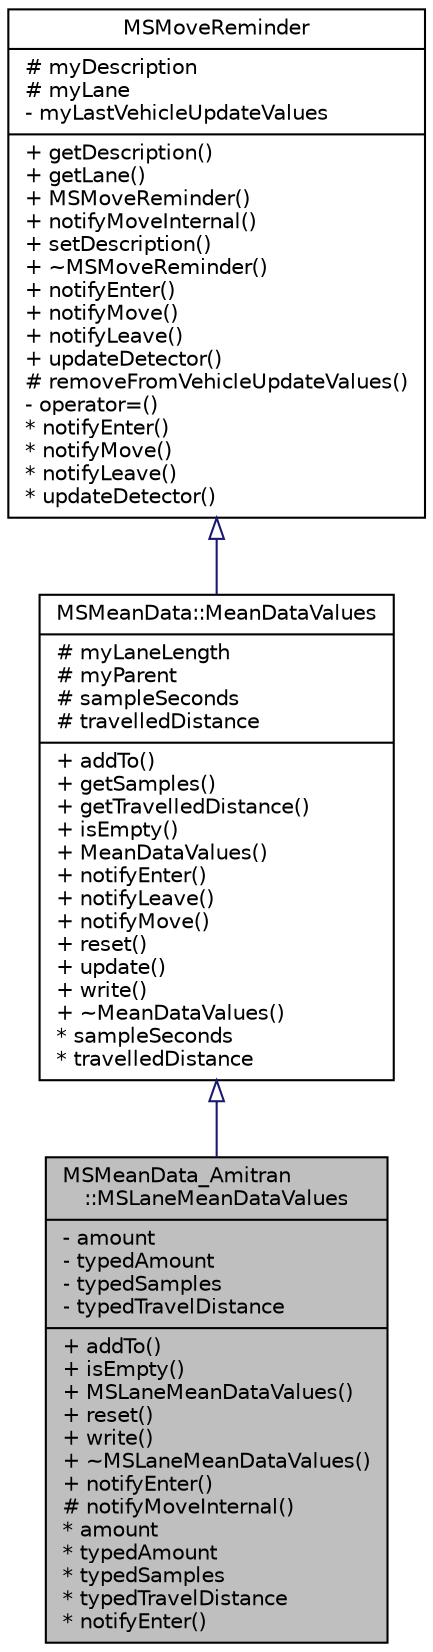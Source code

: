digraph "MSMeanData_Amitran::MSLaneMeanDataValues"
{
  edge [fontname="Helvetica",fontsize="10",labelfontname="Helvetica",labelfontsize="10"];
  node [fontname="Helvetica",fontsize="10",shape=record];
  Node0 [label="{MSMeanData_Amitran\l::MSLaneMeanDataValues\n|- amount\l- typedAmount\l- typedSamples\l- typedTravelDistance\l|+ addTo()\l+ isEmpty()\l+ MSLaneMeanDataValues()\l+ reset()\l+ write()\l+ ~MSLaneMeanDataValues()\l+ notifyEnter()\l# notifyMoveInternal()\l* amount\l* typedAmount\l* typedSamples\l* typedTravelDistance\l* notifyEnter()\l}",height=0.2,width=0.4,color="black", fillcolor="grey75", style="filled", fontcolor="black"];
  Node1 -> Node0 [dir="back",color="midnightblue",fontsize="10",style="solid",arrowtail="onormal",fontname="Helvetica"];
  Node1 [label="{MSMeanData::MeanDataValues\n|# myLaneLength\l# myParent\l# sampleSeconds\l# travelledDistance\l|+ addTo()\l+ getSamples()\l+ getTravelledDistance()\l+ isEmpty()\l+ MeanDataValues()\l+ notifyEnter()\l+ notifyLeave()\l+ notifyMove()\l+ reset()\l+ update()\l+ write()\l+ ~MeanDataValues()\l* sampleSeconds\l* travelledDistance\l}",height=0.2,width=0.4,color="black", fillcolor="white", style="filled",URL="$d3/d7c/class_m_s_mean_data_1_1_mean_data_values.html",tooltip="Data structure for mean (aggregated) edge/lane values. "];
  Node2 -> Node1 [dir="back",color="midnightblue",fontsize="10",style="solid",arrowtail="onormal",fontname="Helvetica"];
  Node2 [label="{MSMoveReminder\n|# myDescription\l# myLane\l- myLastVehicleUpdateValues\l|+ getDescription()\l+ getLane()\l+ MSMoveReminder()\l+ notifyMoveInternal()\l+ setDescription()\l+ ~MSMoveReminder()\l+ notifyEnter()\l+ notifyMove()\l+ notifyLeave()\l+ updateDetector()\l# removeFromVehicleUpdateValues()\l- operator=()\l* notifyEnter()\l* notifyMove()\l* notifyLeave()\l* updateDetector()\l}",height=0.2,width=0.4,color="black", fillcolor="white", style="filled",URL="$d2/da5/class_m_s_move_reminder.html",tooltip="Something on a lane to be noticed about vehicle movement. "];
}
